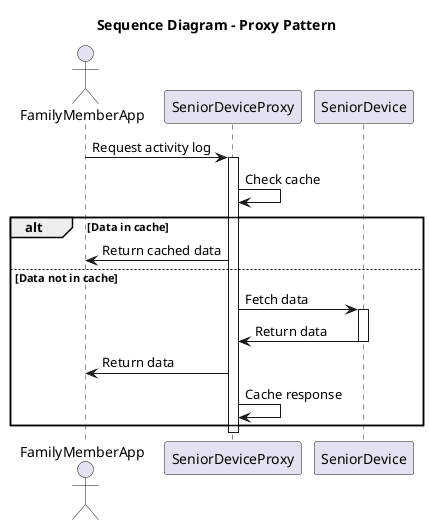 @startuml
title Sequence Diagram - Proxy Pattern


actor FamilyMemberApp as App
participant SeniorDeviceProxy as Proxy
participant SeniorDevice as Device


App -> Proxy : Request activity log
activate Proxy
Proxy -> Proxy : Check cache
alt Data in cache
   Proxy -> App : Return cached data
else Data not in cache
   Proxy -> Device : Fetch data
   activate Device
   Device -> Proxy : Return data
   deactivate Device
   Proxy -> App : Return data
   Proxy -> Proxy : Cache response
end
deactivate Proxy


@enduml
